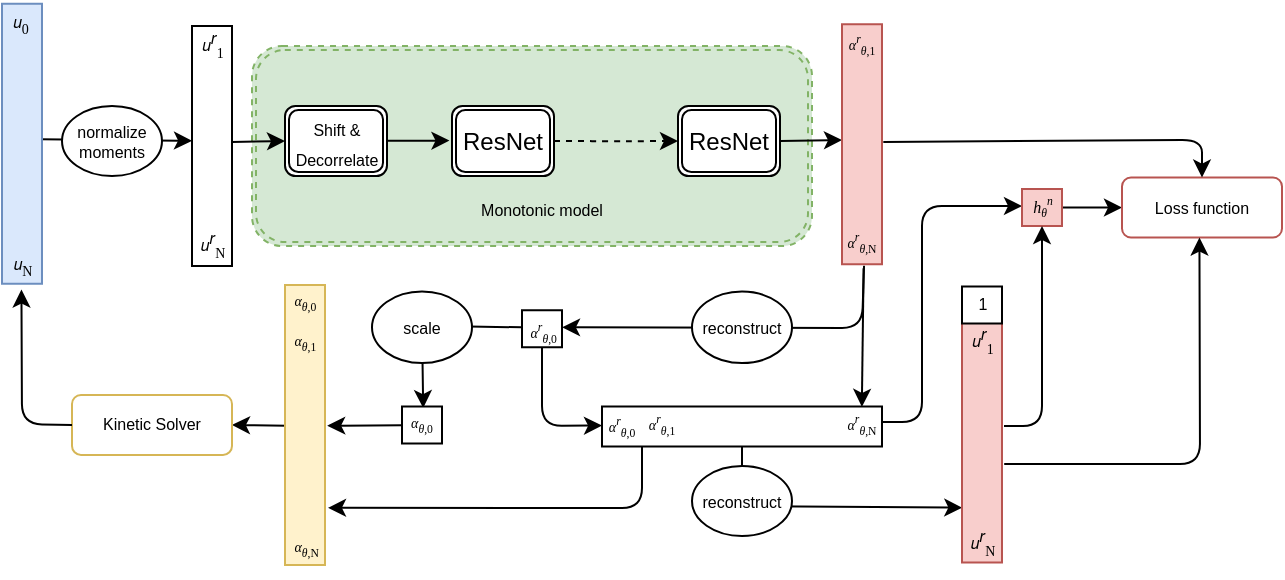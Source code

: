 <mxfile version="15.7.1" type="device"><diagram id="CC8C6Mr5LTVxWpG0eEEH" name="Page-1"><mxGraphModel dx="750" dy="364" grid="0" gridSize="10" guides="1" tooltips="1" connect="1" arrows="1" fold="1" page="1" pageScale="1" pageWidth="850" pageHeight="1100" math="0" shadow="0"><root><mxCell id="0"/><mxCell id="1" parent="0"/><mxCell id="vZ24b49cIa2DrQGoTTeR-44" value="" style="endArrow=classic;html=1;fontSize=8;strokeWidth=1;entryX=0;entryY=0.5;entryDx=0;entryDy=0;exitX=0.943;exitY=0.499;exitDx=0;exitDy=0;exitPerimeter=0;" parent="1" source="vZ24b49cIa2DrQGoTTeR-39" target="0e92AJHdjrKMC4CKnlr7-117" edge="1"><mxGeometry width="50" height="50" relative="1" as="geometry"><mxPoint x="607.4" y="219.808" as="sourcePoint"/><mxPoint x="570" y="219.39" as="targetPoint"/></mxGeometry></mxCell><mxCell id="vZ24b49cIa2DrQGoTTeR-30" value="" style="endArrow=classic;html=1;strokeWidth=1;entryX=0.53;entryY=0.043;entryDx=0;entryDy=0;entryPerimeter=0;startArrow=none;exitX=0;exitY=0.5;exitDx=0;exitDy=0;" parent="1" source="vZ24b49cIa2DrQGoTTeR-9" target="vZ24b49cIa2DrQGoTTeR-28" edge="1"><mxGeometry width="50" height="50" relative="1" as="geometry"><mxPoint x="270" y="219.78" as="sourcePoint"/><mxPoint x="230" y="312.78" as="targetPoint"/><Array as="points"><mxPoint x="230" y="219.78"/></Array></mxGeometry></mxCell><mxCell id="vZ24b49cIa2DrQGoTTeR-28" value="" style="verticalLabelPosition=bottom;verticalAlign=top;html=1;shape=mxgraph.basic.rect;fillColor2=none;strokeWidth=1;size=0;indent=5;" parent="1" vertex="1"><mxGeometry x="220" y="260.23" width="20" height="18.5" as="geometry"/></mxCell><mxCell id="vZ24b49cIa2DrQGoTTeR-26" value="" style="verticalLabelPosition=bottom;verticalAlign=top;html=1;shape=mxgraph.basic.rect;fillColor2=none;strokeWidth=1;size=0;indent=5;" parent="1" vertex="1"><mxGeometry x="280" y="212.17" width="20" height="18.5" as="geometry"/></mxCell><mxCell id="vZ24b49cIa2DrQGoTTeR-23" value="" style="endArrow=classic;html=1;fontSize=8;strokeWidth=1;exitX=0.999;exitY=0.5;exitDx=0;exitDy=0;exitPerimeter=0;entryX=0.007;entryY=0.771;entryDx=0;entryDy=0;entryPerimeter=0;" parent="1" source="vZ24b49cIa2DrQGoTTeR-15" target="0e92AJHdjrKMC4CKnlr7-114" edge="1"><mxGeometry width="50" height="50" relative="1" as="geometry"><mxPoint x="364" y="274.78" as="sourcePoint"/><mxPoint x="500" y="302.78" as="targetPoint"/><Array as="points"><mxPoint x="390" y="310"/></Array></mxGeometry></mxCell><mxCell id="vZ24b49cIa2DrQGoTTeR-12" value="" style="endArrow=classic;html=1;fontSize=8;strokeWidth=1;exitX=0.551;exitY=1.006;exitDx=0;exitDy=0;exitPerimeter=0;entryX=1;entryY=0.5;entryDx=0;entryDy=0;" parent="1" source="vZ24b49cIa2DrQGoTTeR-2" target="vZ24b49cIa2DrQGoTTeR-9" edge="1"><mxGeometry width="50" height="50" relative="1" as="geometry"><mxPoint x="434.25" y="256.85" as="sourcePoint"/><mxPoint x="250" y="226" as="targetPoint"/><Array as="points"><mxPoint x="450" y="221"/></Array></mxGeometry></mxCell><mxCell id="vZ24b49cIa2DrQGoTTeR-4" value="" style="endArrow=classic;html=1;strokeWidth=1;exitX=0.964;exitY=0.484;exitDx=0;exitDy=0;exitPerimeter=0;entryX=0;entryY=0.5;entryDx=0;entryDy=0;" parent="1" source="0e92AJHdjrKMC4CKnlr7-42" edge="1"><mxGeometry width="50" height="50" relative="1" as="geometry"><mxPoint x="86.28" y="127.38" as="sourcePoint"/><mxPoint x="115.0" y="127.38" as="targetPoint"/><Array as="points"/></mxGeometry></mxCell><mxCell id="0e92AJHdjrKMC4CKnlr7-177" value="" style="endArrow=classic;html=1;fontSize=8;strokeWidth=1;entryX=1;entryY=0.5;entryDx=0;entryDy=0;exitX=0.05;exitY=0.503;exitDx=0;exitDy=0;exitPerimeter=0;" parent="1" source="0e92AJHdjrKMC4CKnlr7-172" target="0e92AJHdjrKMC4CKnlr7-161" edge="1"><mxGeometry width="50" height="50" relative="1" as="geometry"><mxPoint x="179" y="297.78" as="sourcePoint"/><mxPoint x="135" y="272.78" as="targetPoint"/></mxGeometry></mxCell><mxCell id="0e92AJHdjrKMC4CKnlr7-63" value="" style="shape=ext;double=1;rounded=1;whiteSpace=wrap;html=1;dashed=1;fillColor=#d5e8d4;strokeColor=#82b366;" parent="1" vertex="1"><mxGeometry x="145" y="80.01" width="280" height="100" as="geometry"/></mxCell><mxCell id="0e92AJHdjrKMC4CKnlr7-40" value="&lt;font style=&quot;font-size: 7px&quot;&gt;&lt;i&gt;u&lt;sub&gt;0&lt;/sub&gt;&lt;/i&gt;&lt;/font&gt;" style="text;html=1;align=center;verticalAlign=middle;resizable=0;points=[];autosize=1;strokeColor=none;fillColor=none;" parent="1" vertex="1"><mxGeometry x="20" y="70" width="20" height="20" as="geometry"/></mxCell><mxCell id="0e92AJHdjrKMC4CKnlr7-42" value="" style="verticalLabelPosition=bottom;verticalAlign=top;html=1;shape=mxgraph.basic.rect;fillColor2=none;strokeWidth=1;size=20;indent=5;fillColor=#dae8fc;strokeColor=#6c8ebf;" parent="1" vertex="1"><mxGeometry x="20" y="58.91" width="20" height="140" as="geometry"/></mxCell><mxCell id="0e92AJHdjrKMC4CKnlr7-43" value="&lt;span style=&quot;left: 382.54px ; top: 593.53px ; font-size: 8px ; font-family: sans-serif ; transform: scalex(0.922)&quot; dir=&quot;ltr&quot;&gt;𝑢&lt;/span&gt;&lt;font size=&quot;1&quot; face=&quot;Times New Roman&quot;&gt;&lt;sub&gt;&lt;span style=&quot;left: 391.285px ; top: 589.805px ; font-size: 7px ; transform: scalex(1.337)&quot; dir=&quot;ltr&quot;&gt;0&lt;/span&gt;&lt;/sub&gt;&lt;/font&gt;&lt;span style=&quot;left: 396.679px ; top: 589.805px ; font-size: 8px ; font-family: sans-serif&quot; dir=&quot;ltr&quot;&gt;&lt;/span&gt;" style="text;html=1;align=center;verticalAlign=middle;resizable=0;points=[];autosize=1;strokeColor=none;fillColor=none;" parent="1" vertex="1"><mxGeometry x="20" y="57.91" width="18" height="21" as="geometry"/></mxCell><mxCell id="0e92AJHdjrKMC4CKnlr7-44" value="&lt;span style=&quot;left: 382.54px ; top: 593.53px ; font-size: 8px ; font-family: sans-serif ; transform: scalex(0.922)&quot; dir=&quot;ltr&quot;&gt;𝑢&lt;/span&gt;&lt;font size=&quot;1&quot; face=&quot;Times New Roman&quot;&gt;&lt;sub&gt;&lt;span style=&quot;left: 391.285px ; top: 589.805px ; font-size: 7px ; transform: scalex(1.337)&quot; dir=&quot;ltr&quot;&gt;N&lt;/span&gt;&lt;/sub&gt;&lt;/font&gt;" style="text;html=1;align=center;verticalAlign=middle;resizable=0;points=[];autosize=1;strokeColor=none;fillColor=none;" parent="1" vertex="1"><mxGeometry x="20" y="178.91" width="20" height="20" as="geometry"/></mxCell><mxCell id="0e92AJHdjrKMC4CKnlr7-45" value="" style="verticalLabelPosition=bottom;verticalAlign=top;html=1;shape=mxgraph.basic.rect;fillColor2=none;strokeWidth=1;size=20;indent=5;" parent="1" vertex="1"><mxGeometry x="115" y="70.01" width="20" height="120" as="geometry"/></mxCell><mxCell id="0e92AJHdjrKMC4CKnlr7-46" value="&lt;span style=&quot;left: 382.54px ; top: 593.53px ; font-size: 8px ; font-family: sans-serif ; transform: scalex(0.922)&quot; dir=&quot;ltr&quot;&gt;𝑢&lt;/span&gt;&lt;sup style=&quot;font-size: 8px&quot;&gt;&lt;span style=&quot;left: 391.285px ; top: 589.805px ; font-size: 8px ; font-family: sans-serif ; transform: scalex(1.337)&quot; dir=&quot;ltr&quot;&gt;𝑟&lt;/span&gt;&lt;/sup&gt;&lt;font size=&quot;1&quot; face=&quot;Times New Roman&quot;&gt;&lt;sub&gt;&lt;span style=&quot;left: 391.285px ; top: 589.805px ; font-size: 7px ; transform: scalex(1.337)&quot; dir=&quot;ltr&quot;&gt;1&lt;/span&gt;&lt;/sub&gt;&lt;/font&gt;&lt;span style=&quot;left: 396.679px ; top: 589.805px ; font-size: 8px ; font-family: sans-serif&quot; dir=&quot;ltr&quot;&gt;&lt;/span&gt;" style="text;html=1;align=center;verticalAlign=middle;resizable=0;points=[];autosize=1;strokeColor=none;fillColor=none;fontSize=8;" parent="1" vertex="1"><mxGeometry x="110" y="70" width="30" height="20" as="geometry"/></mxCell><mxCell id="0e92AJHdjrKMC4CKnlr7-49" value="&lt;font style=&quot;font-size: 8px&quot;&gt;Shift &amp;amp; Decorrelate&lt;/font&gt;" style="shape=ext;double=1;rounded=1;whiteSpace=wrap;html=1;" parent="1" vertex="1"><mxGeometry x="161.5" y="110" width="51" height="35" as="geometry"/></mxCell><mxCell id="0e92AJHdjrKMC4CKnlr7-50" value="" style="endArrow=classic;html=1;strokeWidth=1;entryX=0;entryY=0.5;entryDx=0;entryDy=0;" parent="1" target="0e92AJHdjrKMC4CKnlr7-49" edge="1"><mxGeometry width="50" height="50" relative="1" as="geometry"><mxPoint x="135" y="128" as="sourcePoint"/><mxPoint x="163" y="131" as="targetPoint"/><Array as="points"/></mxGeometry></mxCell><mxCell id="0e92AJHdjrKMC4CKnlr7-52" value="" style="endArrow=classic;html=1;strokeWidth=1;entryX=0;entryY=0.5;entryDx=0;entryDy=0;" parent="1" source="0e92AJHdjrKMC4CKnlr7-49" edge="1"><mxGeometry width="50" height="50" relative="1" as="geometry"><mxPoint x="215" y="127.3" as="sourcePoint"/><mxPoint x="243.72" y="127.3" as="targetPoint"/><Array as="points"/></mxGeometry></mxCell><mxCell id="0e92AJHdjrKMC4CKnlr7-56" value="" style="endArrow=classic;html=1;strokeWidth=1;exitX=1;exitY=0.5;exitDx=0;exitDy=0;entryX=0;entryY=0.5;entryDx=0;entryDy=0;horizontal=1;dashed=1;" parent="1" source="vZ24b49cIa2DrQGoTTeR-1" target="vZ24b49cIa2DrQGoTTeR-46" edge="1"><mxGeometry width="50" height="50" relative="1" as="geometry"><mxPoint x="315" y="127.4" as="sourcePoint"/><mxPoint x="343.72" y="127.4" as="targetPoint"/><Array as="points"><mxPoint x="325" y="127.6"/><mxPoint x="335" y="127.6"/></Array></mxGeometry></mxCell><mxCell id="0e92AJHdjrKMC4CKnlr7-60" value="" style="endArrow=classic;html=1;strokeWidth=1;exitX=1;exitY=0.5;exitDx=0;exitDy=0;" parent="1" source="vZ24b49cIa2DrQGoTTeR-46" edge="1"><mxGeometry width="50" height="50" relative="1" as="geometry"><mxPoint x="415" y="127.3" as="sourcePoint"/><mxPoint x="440" y="127" as="targetPoint"/><Array as="points"/></mxGeometry></mxCell><mxCell id="0e92AJHdjrKMC4CKnlr7-83" value="&lt;span style=&quot;left: 382.54px ; top: 593.53px ; font-size: 8px ; font-family: sans-serif ; transform: scalex(0.922)&quot; dir=&quot;ltr&quot;&gt;𝑢&lt;/span&gt;&lt;sup style=&quot;font-size: 8px&quot;&gt;&lt;span style=&quot;left: 391.285px ; top: 589.805px ; font-size: 8px ; font-family: sans-serif ; transform: scalex(1.337)&quot; dir=&quot;ltr&quot;&gt;𝑟&lt;/span&gt;&lt;/sup&gt;&lt;font size=&quot;1&quot; face=&quot;Times New Roman&quot;&gt;&lt;sub&gt;&lt;span style=&quot;left: 391.285px ; top: 589.805px ; font-size: 7px ; transform: scalex(1.337)&quot; dir=&quot;ltr&quot;&gt;N&lt;/span&gt;&lt;/sub&gt;&lt;/font&gt;" style="text;html=1;align=center;verticalAlign=middle;resizable=0;points=[];autosize=1;strokeColor=none;fillColor=none;fontSize=8;" parent="1" vertex="1"><mxGeometry x="110" y="170.01" width="30" height="20" as="geometry"/></mxCell><mxCell id="0e92AJHdjrKMC4CKnlr7-96" value="reconstruct" style="ellipse;whiteSpace=wrap;html=1;fontSize=8;" parent="1" vertex="1"><mxGeometry x="365" y="202.78" width="50" height="35.78" as="geometry"/></mxCell><mxCell id="0e92AJHdjrKMC4CKnlr7-110" value="reconstruct" style="ellipse;whiteSpace=wrap;html=1;fontSize=8;" parent="1" vertex="1"><mxGeometry x="365" y="290.0" width="50" height="35" as="geometry"/></mxCell><mxCell id="0e92AJHdjrKMC4CKnlr7-114" value="" style="verticalLabelPosition=bottom;verticalAlign=top;html=1;shape=mxgraph.basic.rect;fillColor2=none;strokeWidth=1;size=6;indent=5;fillColor=#f8cecc;strokeColor=#b85450;" parent="1" vertex="1"><mxGeometry x="500" y="218.3" width="20" height="120" as="geometry"/></mxCell><mxCell id="0e92AJHdjrKMC4CKnlr7-115" value="&lt;span style=&quot;left: 382.54px ; top: 593.53px ; font-size: 8px ; font-family: sans-serif ; transform: scalex(0.922)&quot; dir=&quot;ltr&quot;&gt;𝑢&lt;/span&gt;&lt;sup style=&quot;font-size: 8px&quot;&gt;&lt;span style=&quot;left: 391.285px ; top: 589.805px ; font-size: 8px ; font-family: sans-serif ; transform: scalex(1.337)&quot; dir=&quot;ltr&quot;&gt;𝑟&lt;/span&gt;&lt;/sup&gt;&lt;font size=&quot;1&quot; face=&quot;Times New Roman&quot;&gt;&lt;sub&gt;&lt;span style=&quot;left: 391.285px ; top: 589.805px ; font-size: 7px ; transform: scalex(1.337)&quot; dir=&quot;ltr&quot;&gt;1&lt;/span&gt;&lt;/sub&gt;&lt;/font&gt;&lt;span style=&quot;left: 396.679px ; top: 589.805px ; font-size: 8px ; font-family: sans-serif&quot; dir=&quot;ltr&quot;&gt;&lt;/span&gt;" style="text;html=1;align=center;verticalAlign=middle;resizable=0;points=[];autosize=1;strokeColor=none;fillColor=none;fontSize=8;" parent="1" vertex="1"><mxGeometry x="495" y="218.29" width="30" height="20" as="geometry"/></mxCell><mxCell id="0e92AJHdjrKMC4CKnlr7-116" value="&lt;span style=&quot;left: 382.54px ; top: 593.53px ; font-size: 8px ; font-family: sans-serif ; transform: scalex(0.922)&quot; dir=&quot;ltr&quot;&gt;𝑢&lt;/span&gt;&lt;sup style=&quot;font-size: 8px&quot;&gt;&lt;span style=&quot;left: 391.285px ; top: 589.805px ; font-size: 8px ; font-family: sans-serif ; transform: scalex(1.337)&quot; dir=&quot;ltr&quot;&gt;𝑟&lt;/span&gt;&lt;/sup&gt;&lt;font size=&quot;1&quot; face=&quot;Times New Roman&quot;&gt;&lt;sub&gt;&lt;span style=&quot;left: 391.285px ; top: 589.805px ; font-size: 7px ; transform: scalex(1.337)&quot; dir=&quot;ltr&quot;&gt;N&lt;/span&gt;&lt;/sub&gt;&lt;/font&gt;" style="text;html=1;align=center;verticalAlign=middle;resizable=0;points=[];autosize=1;strokeColor=none;fillColor=none;fontSize=8;" parent="1" vertex="1"><mxGeometry x="495" y="319.47" width="30" height="20" as="geometry"/></mxCell><mxCell id="0e92AJHdjrKMC4CKnlr7-117" value="Loss function" style="rounded=1;whiteSpace=wrap;html=1;fontSize=8;fillColor=#FFFFFF;strokeColor=#b85450;" parent="1" vertex="1"><mxGeometry x="580" y="145.76" width="80" height="30" as="geometry"/></mxCell><mxCell id="0e92AJHdjrKMC4CKnlr7-124" value="Monotonic model" style="text;html=1;strokeColor=none;fillColor=none;align=center;verticalAlign=middle;whiteSpace=wrap;rounded=0;fontSize=8;" parent="1" vertex="1"><mxGeometry x="250" y="151.51" width="80" height="20" as="geometry"/></mxCell><mxCell id="0e92AJHdjrKMC4CKnlr7-161" value="Kinetic Solver" style="rounded=1;whiteSpace=wrap;html=1;fontSize=8;fillColor=#FFFFFF;strokeColor=#d6b656;" parent="1" vertex="1"><mxGeometry x="55" y="254.48" width="80" height="30" as="geometry"/></mxCell><mxCell id="0e92AJHdjrKMC4CKnlr7-162" value="" style="endArrow=classic;html=1;fontSize=8;strokeWidth=1;entryX=0.5;entryY=0;entryDx=0;entryDy=0;exitX=1.033;exitY=0.49;exitDx=0;exitDy=0;exitPerimeter=0;" parent="1" source="vZ24b49cIa2DrQGoTTeR-2" target="0e92AJHdjrKMC4CKnlr7-117" edge="1"><mxGeometry width="50" height="50" relative="1" as="geometry"><mxPoint x="467" y="127" as="sourcePoint"/><mxPoint x="497.5" y="127.53" as="targetPoint"/><Array as="points"><mxPoint x="620" y="127"/></Array></mxGeometry></mxCell><mxCell id="0e92AJHdjrKMC4CKnlr7-172" value="" style="verticalLabelPosition=bottom;verticalAlign=top;html=1;shape=mxgraph.basic.rect;fillColor2=none;strokeWidth=1;size=20;indent=5;fillColor=#fff2cc;strokeColor=#d6b656;" parent="1" vertex="1"><mxGeometry x="161.5" y="199.47" width="20" height="140" as="geometry"/></mxCell><mxCell id="0e92AJHdjrKMC4CKnlr7-173" value="&amp;nbsp;&lt;font face=&quot;Garamond&quot;&gt;&lt;i&gt;&lt;font style=&quot;font-size: 7px&quot;&gt;&lt;span title=&quot;Greek-language text&quot; lang=&quot;el&quot;&gt;α&lt;/span&gt;&lt;/font&gt;&lt;/i&gt;&lt;font style=&quot;font-size: 7px&quot;&gt;&lt;font style=&quot;font-size: 7px&quot;&gt;&lt;font style=&quot;font-size: 7px&quot;&gt;&lt;sub&gt;&lt;i&gt;θ&lt;/i&gt;,0 &lt;br&gt;&lt;/sub&gt;&lt;/font&gt;&lt;/font&gt;&lt;/font&gt;&lt;/font&gt;" style="text;whiteSpace=wrap;html=1;fontSize=8;" parent="1" vertex="1"><mxGeometry x="161.5" y="196.34" width="20" height="26.25" as="geometry"/></mxCell><mxCell id="0e92AJHdjrKMC4CKnlr7-174" value="&amp;nbsp;&lt;font face=&quot;Garamond&quot;&gt;&lt;i&gt;&lt;font style=&quot;font-size: 7px&quot;&gt;&lt;span title=&quot;Greek-language text&quot; lang=&quot;el&quot;&gt;α&lt;/span&gt;&lt;/font&gt;&lt;/i&gt;&lt;font style=&quot;font-size: 7px&quot;&gt;&lt;font style=&quot;font-size: 7px&quot;&gt;&lt;font style=&quot;font-size: 7px&quot;&gt;&lt;sub&gt;&lt;i&gt;θ&lt;/i&gt;,N &lt;br&gt;&lt;/sub&gt;&lt;/font&gt;&lt;/font&gt;&lt;/font&gt;&lt;/font&gt;" style="text;whiteSpace=wrap;html=1;fontSize=8;" parent="1" vertex="1"><mxGeometry x="161.5" y="319.47" width="20" height="26.25" as="geometry"/></mxCell><mxCell id="0e92AJHdjrKMC4CKnlr7-175" value="&amp;nbsp;&lt;font face=&quot;Garamond&quot;&gt;&lt;i&gt;&lt;font style=&quot;font-size: 7px&quot;&gt;&lt;span title=&quot;Greek-language text&quot; lang=&quot;el&quot;&gt;α&lt;/span&gt;&lt;/font&gt;&lt;/i&gt;&lt;font style=&quot;font-size: 7px&quot;&gt;&lt;font style=&quot;font-size: 7px&quot;&gt;&lt;font style=&quot;font-size: 7px&quot;&gt;&lt;sub&gt;&lt;i&gt;θ&lt;/i&gt;,1 &lt;br&gt;&lt;/sub&gt;&lt;/font&gt;&lt;/font&gt;&lt;/font&gt;&lt;/font&gt;" style="text;whiteSpace=wrap;html=1;fontSize=8;" parent="1" vertex="1"><mxGeometry x="161.5" y="216" width="20" height="20.01" as="geometry"/></mxCell><mxCell id="0e92AJHdjrKMC4CKnlr7-178" value="" style="endArrow=classic;html=1;fontSize=8;strokeWidth=1;entryX=0.486;entryY=1.143;entryDx=0;entryDy=0;exitX=0;exitY=0.5;exitDx=0;exitDy=0;entryPerimeter=0;" parent="1" source="0e92AJHdjrKMC4CKnlr7-161" target="0e92AJHdjrKMC4CKnlr7-44" edge="1"><mxGeometry width="50" height="50" relative="1" as="geometry"><mxPoint x="43" y="344.56" as="sourcePoint"/><mxPoint y="344.14" as="targetPoint"/><Array as="points"><mxPoint x="30" y="269"/></Array></mxGeometry></mxCell><mxCell id="0e92AJHdjrKMC4CKnlr7-181" value=" &lt;font face=&quot;Garamond&quot;&gt;&lt;i&gt;&lt;font style=&quot;font-size: 7px&quot;&gt;&lt;span title=&quot;Greek-language text&quot; lang=&quot;el&quot;&gt;α&lt;/span&gt;&lt;/font&gt;&lt;/i&gt;&lt;font style=&quot;font-size: 7px&quot;&gt;&lt;font style=&quot;font-size: 7px&quot;&gt;&lt;font style=&quot;font-size: 7px&quot;&gt;&lt;sub&gt;&lt;i&gt;θ&lt;/i&gt;,0 &lt;br&gt;&lt;/sub&gt;&lt;/font&gt;&lt;/font&gt;&lt;/font&gt;&lt;/font&gt;" style="text;html=1;strokeColor=none;fillColor=none;align=center;verticalAlign=middle;whiteSpace=wrap;rounded=0;fontSize=8;" parent="1" vertex="1"><mxGeometry x="220" y="264.48" width="20" height="10" as="geometry"/></mxCell><mxCell id="vZ24b49cIa2DrQGoTTeR-1" value="ResNet" style="shape=ext;double=1;rounded=1;whiteSpace=wrap;html=1;" parent="1" vertex="1"><mxGeometry x="245" y="110" width="51" height="35" as="geometry"/></mxCell><mxCell id="vZ24b49cIa2DrQGoTTeR-2" value="" style="verticalLabelPosition=bottom;verticalAlign=top;html=1;shape=mxgraph.basic.rect;fillColor2=none;strokeWidth=1;size=20;indent=5;fillColor=#f8cecc;strokeColor=#b85450;" parent="1" vertex="1"><mxGeometry x="440" y="69.15" width="20" height="120" as="geometry"/></mxCell><mxCell id="0e92AJHdjrKMC4CKnlr7-85" value="normalize&lt;br&gt;moments" style="ellipse;whiteSpace=wrap;html=1;fontSize=8;" parent="1" vertex="1"><mxGeometry x="50" y="110" width="50" height="35" as="geometry"/></mxCell><mxCell id="vZ24b49cIa2DrQGoTTeR-5" value="&lt;font face=&quot;Garamond&quot;&gt;&lt;i&gt;&lt;font style=&quot;font-size: 7px&quot;&gt;&lt;span title=&quot;Greek-language text&quot; lang=&quot;el&quot;&gt;α&lt;sup&gt;r&lt;/sup&gt;&lt;/span&gt;&lt;/font&gt;&lt;/i&gt;&lt;font style=&quot;font-size: 7px&quot;&gt;&lt;font style=&quot;font-size: 7px&quot;&gt;&lt;font style=&quot;font-size: 7px&quot;&gt;&lt;sub&gt;&lt;i&gt;θ&lt;/i&gt;,1 &lt;br&gt;&lt;/sub&gt;&lt;/font&gt;&lt;/font&gt;&lt;/font&gt;&lt;/font&gt;" style="text;html=1;strokeColor=none;fillColor=none;align=center;verticalAlign=middle;whiteSpace=wrap;rounded=0;" parent="1" vertex="1"><mxGeometry x="440" y="65.85" width="20" height="24.39" as="geometry"/></mxCell><mxCell id="vZ24b49cIa2DrQGoTTeR-6" value="&lt;font face=&quot;Garamond&quot;&gt;&lt;i&gt;&lt;font style=&quot;font-size: 7px&quot;&gt;&lt;span title=&quot;Greek-language text&quot; lang=&quot;el&quot;&gt;α&lt;sup&gt;r&lt;/sup&gt;&lt;/span&gt;&lt;/font&gt;&lt;/i&gt;&lt;font style=&quot;font-size: 7px&quot;&gt;&lt;font style=&quot;font-size: 7px&quot;&gt;&lt;font style=&quot;font-size: 7px&quot;&gt;&lt;sub&gt;&lt;i&gt;θ&lt;/i&gt;,N &lt;br&gt;&lt;/sub&gt;&lt;/font&gt;&lt;/font&gt;&lt;/font&gt;&lt;/font&gt;" style="text;html=1;strokeColor=none;fillColor=none;align=center;verticalAlign=middle;whiteSpace=wrap;rounded=0;" parent="1" vertex="1"><mxGeometry x="440" y="164.76" width="20" height="24.39" as="geometry"/></mxCell><mxCell id="vZ24b49cIa2DrQGoTTeR-9" value="&amp;nbsp;&lt;font face=&quot;Garamond&quot;&gt;&lt;i&gt;&lt;font style=&quot;font-size: 7px&quot;&gt;&lt;span title=&quot;Greek-language text&quot; lang=&quot;el&quot;&gt;α&lt;sup&gt;r&lt;/sup&gt;&lt;/span&gt;&lt;/font&gt;&lt;/i&gt;&lt;font style=&quot;font-size: 7px&quot;&gt;&lt;font style=&quot;font-size: 7px&quot;&gt;&lt;font style=&quot;font-size: 7px&quot;&gt;&lt;sub&gt;&lt;i&gt;θ&lt;/i&gt;,0 &lt;br&gt;&lt;/sub&gt;&lt;/font&gt;&lt;/font&gt;&lt;/font&gt;&lt;/font&gt;" style="text;whiteSpace=wrap;html=1;fontSize=8;" parent="1" vertex="1"><mxGeometry x="280" y="210.67" width="20" height="20" as="geometry"/></mxCell><mxCell id="vZ24b49cIa2DrQGoTTeR-13" value="" style="endArrow=classic;html=1;fontSize=8;strokeWidth=1;exitX=0.54;exitY=1.016;exitDx=0;exitDy=0;exitPerimeter=0;entryX=0.011;entryY=0.072;entryDx=0;entryDy=0;entryPerimeter=0;" parent="1" source="vZ24b49cIa2DrQGoTTeR-2" target="vZ24b49cIa2DrQGoTTeR-15" edge="1"><mxGeometry width="50" height="50" relative="1" as="geometry"><mxPoint x="488" y="260.65" as="sourcePoint"/><mxPoint x="456" y="250" as="targetPoint"/><Array as="points"/></mxGeometry></mxCell><mxCell id="vZ24b49cIa2DrQGoTTeR-15" value="" style="verticalLabelPosition=bottom;verticalAlign=top;html=1;shape=mxgraph.basic.rect;fillColor2=none;strokeWidth=1;size=20;indent=5;direction=south;" parent="1" vertex="1"><mxGeometry x="320" y="260.23" width="140" height="20" as="geometry"/></mxCell><mxCell id="vZ24b49cIa2DrQGoTTeR-19" value="&lt;font face=&quot;Garamond&quot;&gt;&lt;i&gt;&lt;font style=&quot;font-size: 7px&quot;&gt;&lt;span title=&quot;Greek-language text&quot; lang=&quot;el&quot;&gt;α&lt;sup&gt;r&lt;/sup&gt;&lt;/span&gt;&lt;/font&gt;&lt;/i&gt;&lt;font style=&quot;font-size: 7px&quot;&gt;&lt;font style=&quot;font-size: 7px&quot;&gt;&lt;font style=&quot;font-size: 7px&quot;&gt;&lt;sub&gt;&lt;i&gt;θ&lt;/i&gt;,N &lt;br&gt;&lt;/sub&gt;&lt;/font&gt;&lt;/font&gt;&lt;/font&gt;&lt;/font&gt;" style="text;html=1;strokeColor=none;fillColor=none;align=center;verticalAlign=middle;whiteSpace=wrap;rounded=0;" parent="1" vertex="1"><mxGeometry x="440" y="255.84" width="20" height="24.39" as="geometry"/></mxCell><mxCell id="vZ24b49cIa2DrQGoTTeR-20" value="&lt;font face=&quot;Garamond&quot;&gt;&lt;i&gt;&lt;font style=&quot;font-size: 7px&quot;&gt;&lt;span title=&quot;Greek-language text&quot; lang=&quot;el&quot;&gt;α&lt;sup&gt;r&lt;/sup&gt;&lt;/span&gt;&lt;/font&gt;&lt;/i&gt;&lt;font style=&quot;font-size: 7px&quot;&gt;&lt;font style=&quot;font-size: 7px&quot;&gt;&lt;font style=&quot;font-size: 7px&quot;&gt;&lt;sub&gt;&lt;i&gt;θ&lt;/i&gt;,0 &lt;br&gt;&lt;/sub&gt;&lt;/font&gt;&lt;/font&gt;&lt;/font&gt;&lt;/font&gt;" style="text;html=1;strokeColor=none;fillColor=none;align=center;verticalAlign=middle;whiteSpace=wrap;rounded=0;" parent="1" vertex="1"><mxGeometry x="320" y="257.28" width="20" height="24.39" as="geometry"/></mxCell><mxCell id="vZ24b49cIa2DrQGoTTeR-21" value="&lt;font face=&quot;Garamond&quot;&gt;&lt;i&gt;&lt;font style=&quot;font-size: 7px&quot;&gt;&lt;span title=&quot;Greek-language text&quot; lang=&quot;el&quot;&gt;α&lt;sup&gt;r&lt;/sup&gt;&lt;/span&gt;&lt;/font&gt;&lt;/i&gt;&lt;font style=&quot;font-size: 7px&quot;&gt;&lt;font style=&quot;font-size: 7px&quot;&gt;&lt;font style=&quot;font-size: 7px&quot;&gt;&lt;sub&gt;&lt;i&gt;θ&lt;/i&gt;,1 &lt;br&gt;&lt;/sub&gt;&lt;/font&gt;&lt;/font&gt;&lt;/font&gt;&lt;/font&gt;" style="text;html=1;strokeColor=none;fillColor=none;align=center;verticalAlign=middle;whiteSpace=wrap;rounded=0;" parent="1" vertex="1"><mxGeometry x="340" y="255.84" width="20" height="24.39" as="geometry"/></mxCell><mxCell id="vZ24b49cIa2DrQGoTTeR-22" value="" style="endArrow=classic;html=1;strokeWidth=1;exitX=0.5;exitY=1;exitDx=0;exitDy=0;entryX=0.476;entryY=1;entryDx=0;entryDy=0;entryPerimeter=0;" parent="1" source="vZ24b49cIa2DrQGoTTeR-9" target="vZ24b49cIa2DrQGoTTeR-15" edge="1"><mxGeometry width="50" height="50" relative="1" as="geometry"><mxPoint x="333.809" y="227.972" as="sourcePoint"/><mxPoint x="323.12" y="292.58" as="targetPoint"/><Array as="points"><mxPoint x="290" y="270"/></Array></mxGeometry></mxCell><mxCell id="vZ24b49cIa2DrQGoTTeR-24" value="" style="verticalLabelPosition=bottom;verticalAlign=top;html=1;shape=mxgraph.basic.rect;fillColor2=none;strokeWidth=1;size=0;indent=5;" parent="1" vertex="1"><mxGeometry x="500" y="200.22" width="20" height="18.5" as="geometry"/></mxCell><mxCell id="vZ24b49cIa2DrQGoTTeR-29" value="1" style="text;html=1;align=center;verticalAlign=middle;resizable=0;points=[];autosize=1;strokeColor=none;fillColor=none;fontSize=8;" parent="1" vertex="1"><mxGeometry x="500" y="199.47" width="20" height="20" as="geometry"/></mxCell><mxCell id="vZ24b49cIa2DrQGoTTeR-34" value="" style="endArrow=classic;html=1;fontSize=8;strokeWidth=1;entryX=1.055;entryY=0.503;entryDx=0;entryDy=0;entryPerimeter=0;" parent="1" source="0e92AJHdjrKMC4CKnlr7-181" target="0e92AJHdjrKMC4CKnlr7-172" edge="1"><mxGeometry width="50" height="50" relative="1" as="geometry"><mxPoint x="172.5" y="289.49" as="sourcePoint"/><mxPoint x="145" y="277.98" as="targetPoint"/></mxGeometry></mxCell><mxCell id="vZ24b49cIa2DrQGoTTeR-36" value="" style="endArrow=classic;html=1;fontSize=8;strokeWidth=1;exitX=1;exitY=0.5;exitDx=0;exitDy=0;" parent="1" source="vZ24b49cIa2DrQGoTTeR-19" edge="1"><mxGeometry width="50" height="50" relative="1" as="geometry"><mxPoint x="550.88" y="201.39" as="sourcePoint"/><mxPoint x="530" y="160" as="targetPoint"/><Array as="points"><mxPoint x="480" y="268"/><mxPoint x="480" y="160"/></Array></mxGeometry></mxCell><mxCell id="vZ24b49cIa2DrQGoTTeR-38" value="" style="verticalLabelPosition=bottom;verticalAlign=top;html=1;shape=mxgraph.basic.rect;fillColor2=none;strokeWidth=1;size=0;indent=5;fillColor=#f8cecc;strokeColor=#b85450;" parent="1" vertex="1"><mxGeometry x="530" y="151.51" width="20" height="18.5" as="geometry"/></mxCell><mxCell id="vZ24b49cIa2DrQGoTTeR-39" value="&lt;span style=&quot;left: 382.54px ; top: 593.53px ; font-size: 8px ; font-family: sans-serif ; transform: scalex(0.922)&quot; dir=&quot;ltr&quot;&gt;&lt;i&gt;&lt;font face=&quot;Garamond&quot;&gt;h&lt;/font&gt;&lt;/i&gt;&lt;/span&gt;&lt;font face=&quot;Garamond&quot;&gt;&lt;i&gt;&lt;font style=&quot;font-size: 7px&quot;&gt;&lt;span title=&quot;Greek-language text&quot; lang=&quot;el&quot;&gt;&lt;/span&gt;&lt;/font&gt;&lt;/i&gt;&lt;font style=&quot;font-size: 7px&quot;&gt;&lt;font style=&quot;font-size: 7px&quot;&gt;&lt;font style=&quot;font-size: 7px&quot;&gt;&lt;sub&gt;&lt;i&gt;θ&lt;/i&gt;&lt;/sub&gt;&lt;i&gt;&lt;sup&gt;n&lt;/sup&gt;&lt;/i&gt;&lt;sub&gt; &lt;br&gt;&lt;/sub&gt;&lt;/font&gt;&lt;/font&gt;&lt;/font&gt;&lt;/font&gt;&lt;font size=&quot;1&quot; face=&quot;Times New Roman&quot;&gt;&lt;sub&gt;&lt;span style=&quot;left: 391.285px ; top: 589.805px ; font-size: 7px ; transform: scalex(1.337)&quot; dir=&quot;ltr&quot;&gt;&lt;/span&gt;&lt;/sub&gt;&lt;/font&gt;&lt;span style=&quot;left: 396.679px ; top: 589.805px ; font-size: 8px ; font-family: sans-serif&quot; dir=&quot;ltr&quot;&gt;&lt;/span&gt;" style="text;html=1;align=center;verticalAlign=middle;resizable=0;points=[];autosize=1;strokeColor=none;fillColor=none;fontSize=8;" parent="1" vertex="1"><mxGeometry x="529" y="151.76" width="22" height="18" as="geometry"/></mxCell><mxCell id="vZ24b49cIa2DrQGoTTeR-41" value="" style="endArrow=classic;html=1;strokeWidth=1;" parent="1" edge="1"><mxGeometry width="50" height="50" relative="1" as="geometry"><mxPoint x="521" y="270" as="sourcePoint"/><mxPoint x="540" y="170" as="targetPoint"/><Array as="points"><mxPoint x="540" y="270"/></Array></mxGeometry></mxCell><mxCell id="0e92AJHdjrKMC4CKnlr7-179" value="scale" style="ellipse;whiteSpace=wrap;html=1;fontSize=8;" parent="1" vertex="1"><mxGeometry x="205" y="202.78" width="50" height="35.78" as="geometry"/></mxCell><mxCell id="vZ24b49cIa2DrQGoTTeR-45" value="" style="endArrow=classic;html=1;strokeWidth=1;exitX=1.055;exitY=0.589;exitDx=0;exitDy=0;exitPerimeter=0;" parent="1" source="0e92AJHdjrKMC4CKnlr7-114" edge="1"><mxGeometry width="50" height="50" relative="1" as="geometry"><mxPoint x="600" y="276.29" as="sourcePoint"/><mxPoint x="618.72" y="175.76" as="targetPoint"/><Array as="points"><mxPoint x="619" y="289"/></Array></mxGeometry></mxCell><mxCell id="vZ24b49cIa2DrQGoTTeR-46" value="ResNet" style="shape=ext;double=1;rounded=1;whiteSpace=wrap;html=1;" parent="1" vertex="1"><mxGeometry x="358" y="110" width="51" height="35" as="geometry"/></mxCell><mxCell id="vZ24b49cIa2DrQGoTTeR-47" value="" style="endArrow=classic;html=1;fontSize=8;strokeWidth=1;entryX=1.075;entryY=0.796;entryDx=0;entryDy=0;entryPerimeter=0;exitX=0;exitY=1;exitDx=0;exitDy=0;" parent="1" source="vZ24b49cIa2DrQGoTTeR-21" target="0e92AJHdjrKMC4CKnlr7-172" edge="1"><mxGeometry width="50" height="50" relative="1" as="geometry"><mxPoint x="340.0" y="309.996" as="sourcePoint"/><mxPoint x="302.6" y="310.32" as="targetPoint"/><Array as="points"><mxPoint x="340" y="311"/></Array></mxGeometry></mxCell></root></mxGraphModel></diagram></mxfile>